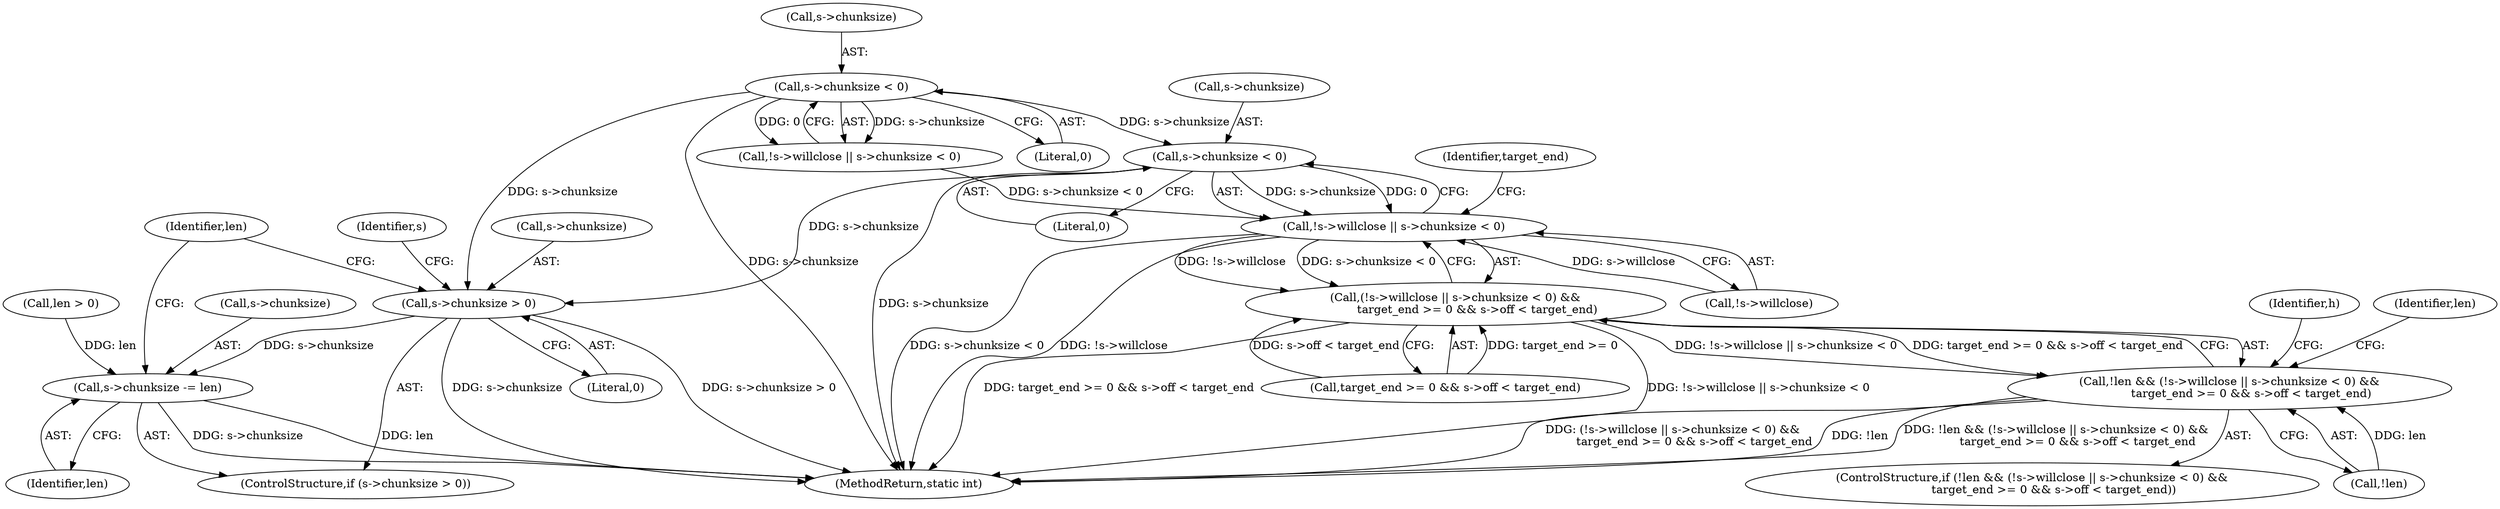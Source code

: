 digraph "0_FFmpeg_2a05c8f813de6f2278827734bf8102291e7484aa@pointer" {
"1000201" [label="(Call,s->chunksize < 0)"];
"1000167" [label="(Call,s->chunksize < 0)"];
"1000196" [label="(Call,!s->willclose || s->chunksize < 0)"];
"1000195" [label="(Call,(!s->willclose || s->chunksize < 0) &&\n            target_end >= 0 && s->off < target_end)"];
"1000192" [label="(Call,!len && (!s->willclose || s->chunksize < 0) &&\n            target_end >= 0 && s->off < target_end)"];
"1000238" [label="(Call,s->chunksize > 0)"];
"1000243" [label="(Call,s->chunksize -= len)"];
"1000238" [label="(Call,s->chunksize > 0)"];
"1000197" [label="(Call,!s->willclose)"];
"1000191" [label="(ControlStructure,if (!len && (!s->willclose || s->chunksize < 0) &&\n            target_end >= 0 && s->off < target_end))"];
"1000239" [label="(Call,s->chunksize)"];
"1000217" [label="(Identifier,h)"];
"1000229" [label="(Identifier,len)"];
"1000195" [label="(Call,(!s->willclose || s->chunksize < 0) &&\n            target_end >= 0 && s->off < target_end)"];
"1000244" [label="(Call,s->chunksize)"];
"1000201" [label="(Call,s->chunksize < 0)"];
"1000202" [label="(Call,s->chunksize)"];
"1000193" [label="(Call,!len)"];
"1000245" [label="(Identifier,s)"];
"1000228" [label="(Call,len > 0)"];
"1000250" [label="(MethodReturn,static int)"];
"1000205" [label="(Literal,0)"];
"1000167" [label="(Call,s->chunksize < 0)"];
"1000162" [label="(Call,!s->willclose || s->chunksize < 0)"];
"1000192" [label="(Call,!len && (!s->willclose || s->chunksize < 0) &&\n            target_end >= 0 && s->off < target_end)"];
"1000242" [label="(Literal,0)"];
"1000237" [label="(ControlStructure,if (s->chunksize > 0))"];
"1000206" [label="(Call,target_end >= 0 && s->off < target_end)"];
"1000208" [label="(Identifier,target_end)"];
"1000171" [label="(Literal,0)"];
"1000243" [label="(Call,s->chunksize -= len)"];
"1000168" [label="(Call,s->chunksize)"];
"1000247" [label="(Identifier,len)"];
"1000249" [label="(Identifier,len)"];
"1000196" [label="(Call,!s->willclose || s->chunksize < 0)"];
"1000201" -> "1000196"  [label="AST: "];
"1000201" -> "1000205"  [label="CFG: "];
"1000202" -> "1000201"  [label="AST: "];
"1000205" -> "1000201"  [label="AST: "];
"1000196" -> "1000201"  [label="CFG: "];
"1000201" -> "1000250"  [label="DDG: s->chunksize"];
"1000201" -> "1000196"  [label="DDG: s->chunksize"];
"1000201" -> "1000196"  [label="DDG: 0"];
"1000167" -> "1000201"  [label="DDG: s->chunksize"];
"1000201" -> "1000238"  [label="DDG: s->chunksize"];
"1000167" -> "1000162"  [label="AST: "];
"1000167" -> "1000171"  [label="CFG: "];
"1000168" -> "1000167"  [label="AST: "];
"1000171" -> "1000167"  [label="AST: "];
"1000162" -> "1000167"  [label="CFG: "];
"1000167" -> "1000250"  [label="DDG: s->chunksize"];
"1000167" -> "1000162"  [label="DDG: s->chunksize"];
"1000167" -> "1000162"  [label="DDG: 0"];
"1000167" -> "1000238"  [label="DDG: s->chunksize"];
"1000196" -> "1000195"  [label="AST: "];
"1000196" -> "1000197"  [label="CFG: "];
"1000197" -> "1000196"  [label="AST: "];
"1000208" -> "1000196"  [label="CFG: "];
"1000195" -> "1000196"  [label="CFG: "];
"1000196" -> "1000250"  [label="DDG: s->chunksize < 0"];
"1000196" -> "1000250"  [label="DDG: !s->willclose"];
"1000196" -> "1000195"  [label="DDG: !s->willclose"];
"1000196" -> "1000195"  [label="DDG: s->chunksize < 0"];
"1000197" -> "1000196"  [label="DDG: s->willclose"];
"1000162" -> "1000196"  [label="DDG: s->chunksize < 0"];
"1000195" -> "1000192"  [label="AST: "];
"1000195" -> "1000206"  [label="CFG: "];
"1000206" -> "1000195"  [label="AST: "];
"1000192" -> "1000195"  [label="CFG: "];
"1000195" -> "1000250"  [label="DDG: target_end >= 0 && s->off < target_end"];
"1000195" -> "1000250"  [label="DDG: !s->willclose || s->chunksize < 0"];
"1000195" -> "1000192"  [label="DDG: !s->willclose || s->chunksize < 0"];
"1000195" -> "1000192"  [label="DDG: target_end >= 0 && s->off < target_end"];
"1000206" -> "1000195"  [label="DDG: target_end >= 0"];
"1000206" -> "1000195"  [label="DDG: s->off < target_end"];
"1000192" -> "1000191"  [label="AST: "];
"1000192" -> "1000193"  [label="CFG: "];
"1000193" -> "1000192"  [label="AST: "];
"1000217" -> "1000192"  [label="CFG: "];
"1000229" -> "1000192"  [label="CFG: "];
"1000192" -> "1000250"  [label="DDG: (!s->willclose || s->chunksize < 0) &&\n            target_end >= 0 && s->off < target_end"];
"1000192" -> "1000250"  [label="DDG: !len"];
"1000192" -> "1000250"  [label="DDG: !len && (!s->willclose || s->chunksize < 0) &&\n            target_end >= 0 && s->off < target_end"];
"1000193" -> "1000192"  [label="DDG: len"];
"1000238" -> "1000237"  [label="AST: "];
"1000238" -> "1000242"  [label="CFG: "];
"1000239" -> "1000238"  [label="AST: "];
"1000242" -> "1000238"  [label="AST: "];
"1000245" -> "1000238"  [label="CFG: "];
"1000249" -> "1000238"  [label="CFG: "];
"1000238" -> "1000250"  [label="DDG: s->chunksize"];
"1000238" -> "1000250"  [label="DDG: s->chunksize > 0"];
"1000238" -> "1000243"  [label="DDG: s->chunksize"];
"1000243" -> "1000237"  [label="AST: "];
"1000243" -> "1000247"  [label="CFG: "];
"1000244" -> "1000243"  [label="AST: "];
"1000247" -> "1000243"  [label="AST: "];
"1000249" -> "1000243"  [label="CFG: "];
"1000243" -> "1000250"  [label="DDG: s->chunksize"];
"1000243" -> "1000250"  [label="DDG: len"];
"1000228" -> "1000243"  [label="DDG: len"];
}

